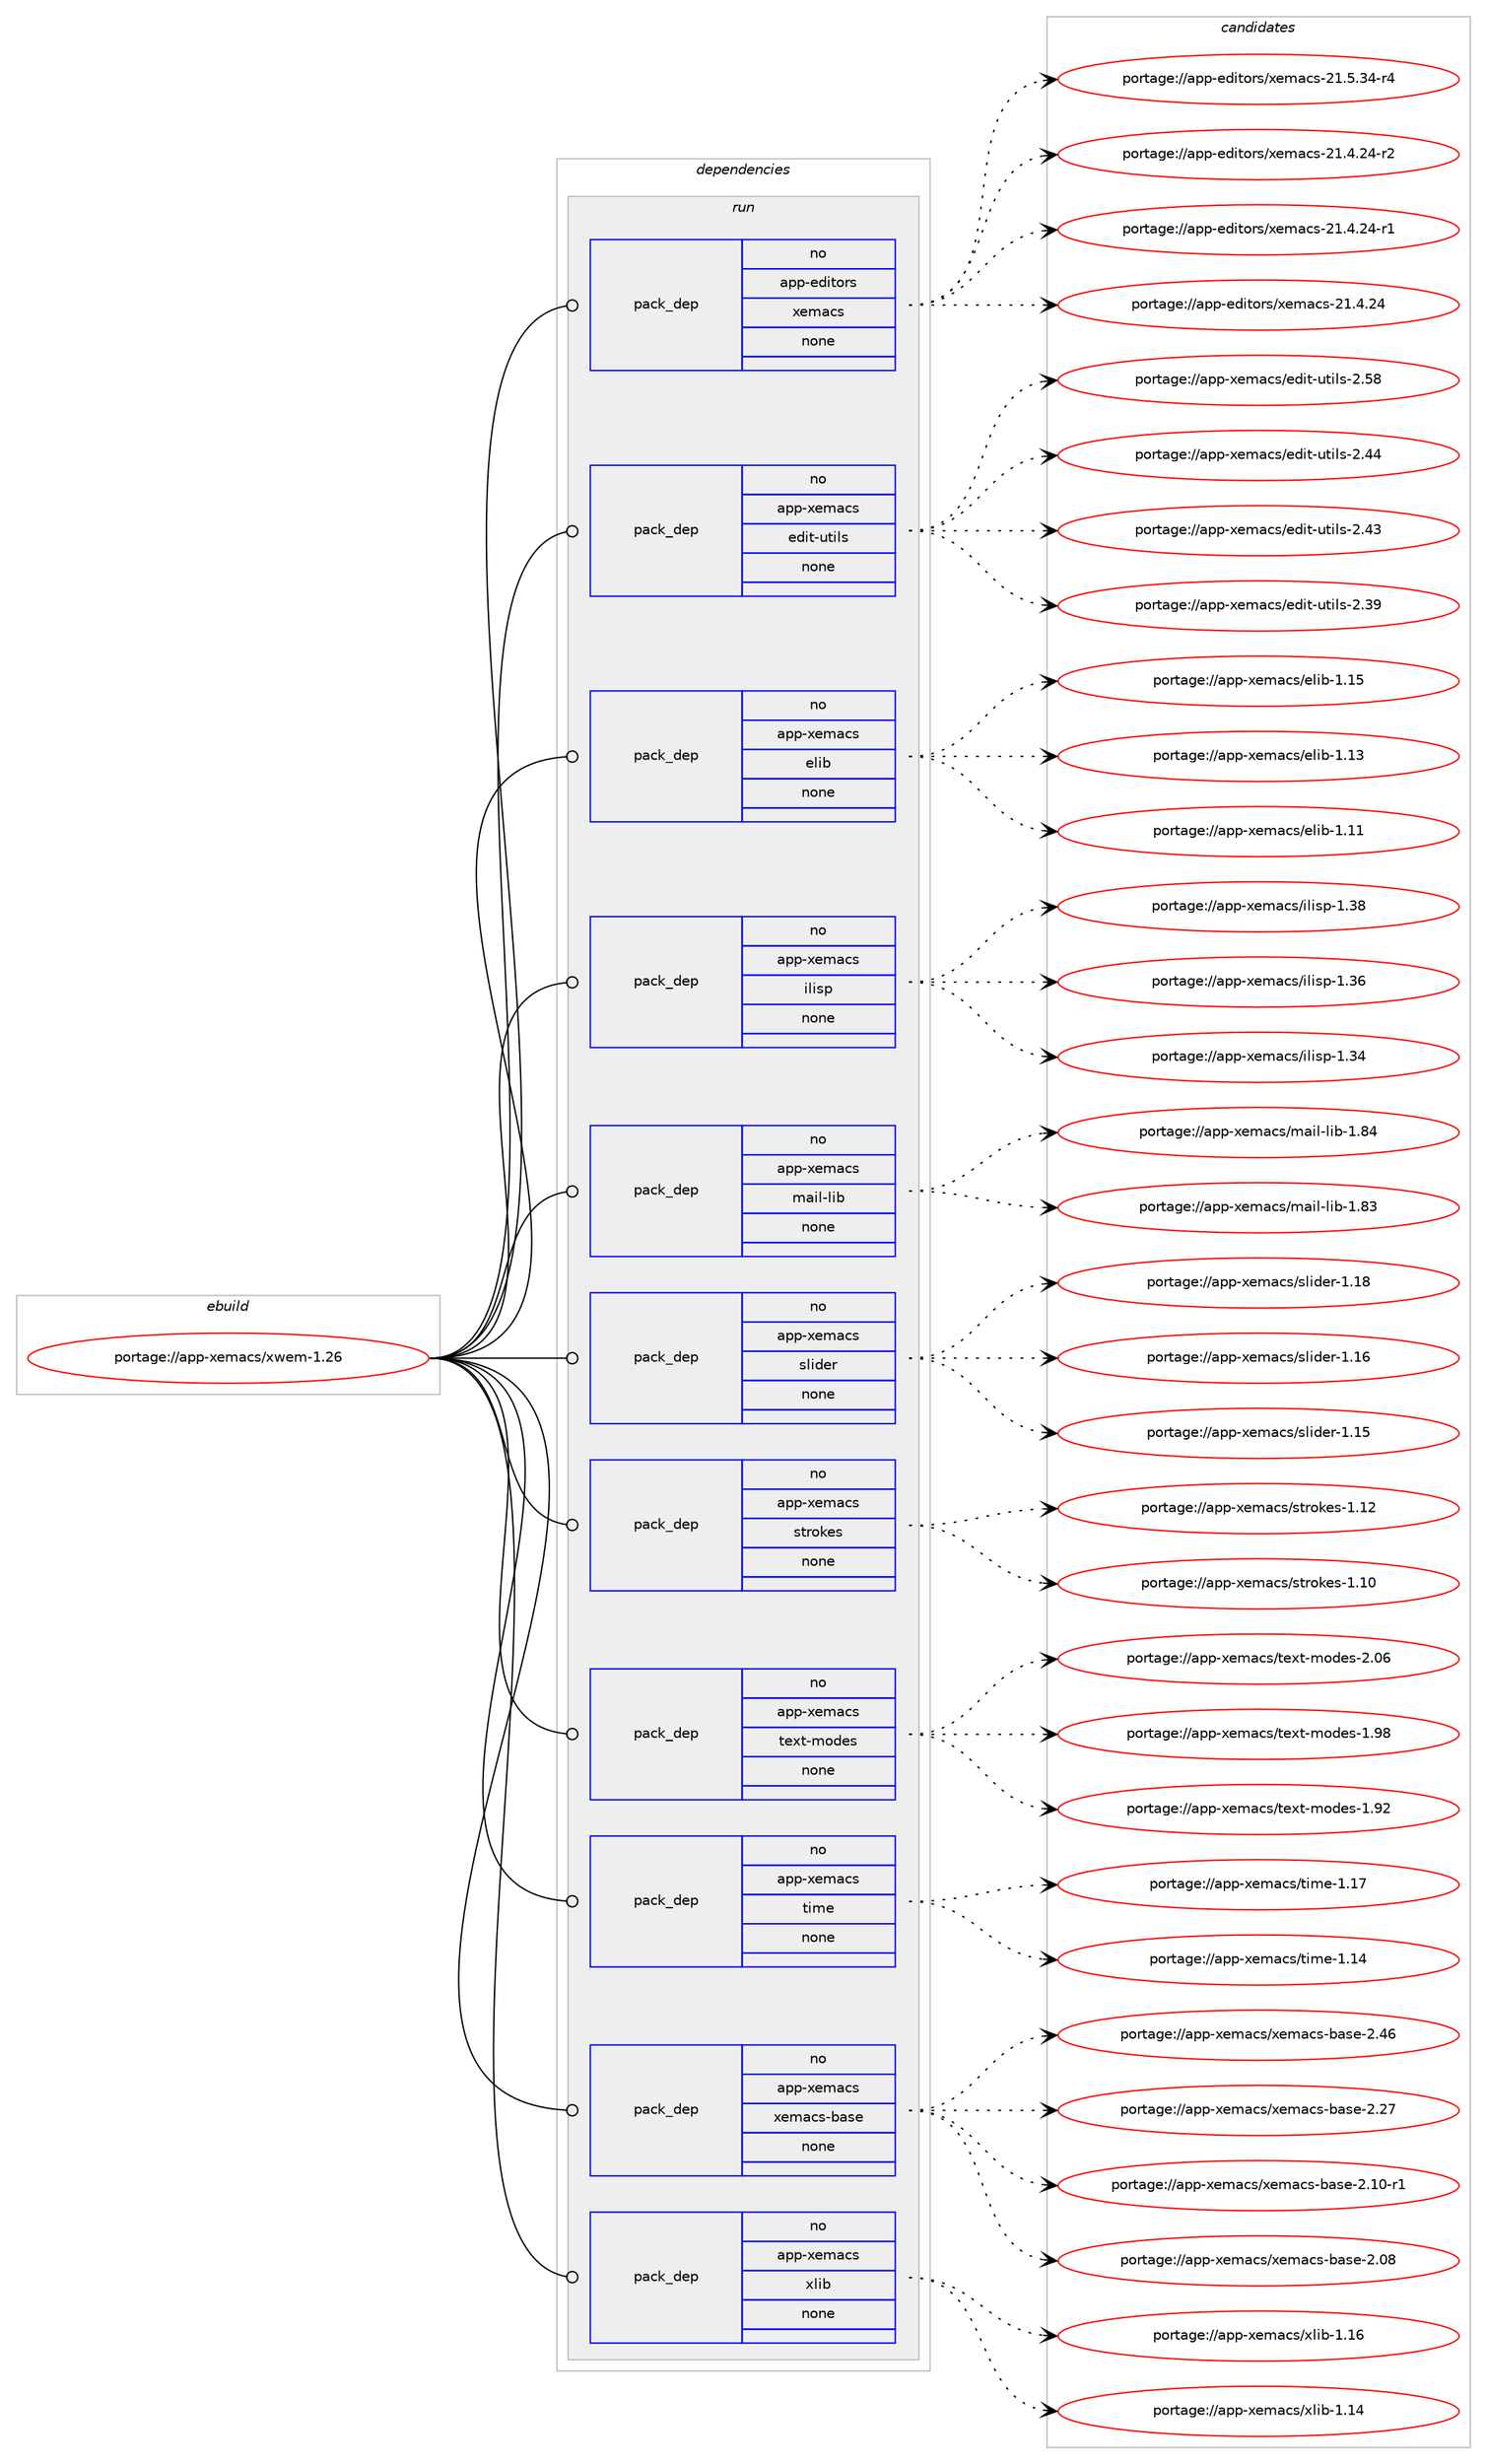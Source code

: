 digraph prolog {

# *************
# Graph options
# *************

newrank=true;
concentrate=true;
compound=true;
graph [rankdir=LR,fontname=Helvetica,fontsize=10,ranksep=1.5];#, ranksep=2.5, nodesep=0.2];
edge  [arrowhead=vee];
node  [fontname=Helvetica,fontsize=10];

# **********
# The ebuild
# **********

subgraph cluster_leftcol {
color=gray;
label=<<i>ebuild</i>>;
id [label="portage://app-xemacs/xwem-1.26", color=red, width=4, href="../app-xemacs/xwem-1.26.svg"];
}

# ****************
# The dependencies
# ****************

subgraph cluster_midcol {
color=gray;
label=<<i>dependencies</i>>;
subgraph cluster_compile {
fillcolor="#eeeeee";
style=filled;
label=<<i>compile</i>>;
}
subgraph cluster_compileandrun {
fillcolor="#eeeeee";
style=filled;
label=<<i>compile and run</i>>;
}
subgraph cluster_run {
fillcolor="#eeeeee";
style=filled;
label=<<i>run</i>>;
subgraph pack440614 {
dependency587101 [label=<<TABLE BORDER="0" CELLBORDER="1" CELLSPACING="0" CELLPADDING="4" WIDTH="220"><TR><TD ROWSPAN="6" CELLPADDING="30">pack_dep</TD></TR><TR><TD WIDTH="110">no</TD></TR><TR><TD>app-editors</TD></TR><TR><TD>xemacs</TD></TR><TR><TD>none</TD></TR><TR><TD></TD></TR></TABLE>>, shape=none, color=blue];
}
id:e -> dependency587101:w [weight=20,style="solid",arrowhead="odot"];
subgraph pack440615 {
dependency587102 [label=<<TABLE BORDER="0" CELLBORDER="1" CELLSPACING="0" CELLPADDING="4" WIDTH="220"><TR><TD ROWSPAN="6" CELLPADDING="30">pack_dep</TD></TR><TR><TD WIDTH="110">no</TD></TR><TR><TD>app-xemacs</TD></TR><TR><TD>edit-utils</TD></TR><TR><TD>none</TD></TR><TR><TD></TD></TR></TABLE>>, shape=none, color=blue];
}
id:e -> dependency587102:w [weight=20,style="solid",arrowhead="odot"];
subgraph pack440616 {
dependency587103 [label=<<TABLE BORDER="0" CELLBORDER="1" CELLSPACING="0" CELLPADDING="4" WIDTH="220"><TR><TD ROWSPAN="6" CELLPADDING="30">pack_dep</TD></TR><TR><TD WIDTH="110">no</TD></TR><TR><TD>app-xemacs</TD></TR><TR><TD>elib</TD></TR><TR><TD>none</TD></TR><TR><TD></TD></TR></TABLE>>, shape=none, color=blue];
}
id:e -> dependency587103:w [weight=20,style="solid",arrowhead="odot"];
subgraph pack440617 {
dependency587104 [label=<<TABLE BORDER="0" CELLBORDER="1" CELLSPACING="0" CELLPADDING="4" WIDTH="220"><TR><TD ROWSPAN="6" CELLPADDING="30">pack_dep</TD></TR><TR><TD WIDTH="110">no</TD></TR><TR><TD>app-xemacs</TD></TR><TR><TD>ilisp</TD></TR><TR><TD>none</TD></TR><TR><TD></TD></TR></TABLE>>, shape=none, color=blue];
}
id:e -> dependency587104:w [weight=20,style="solid",arrowhead="odot"];
subgraph pack440618 {
dependency587105 [label=<<TABLE BORDER="0" CELLBORDER="1" CELLSPACING="0" CELLPADDING="4" WIDTH="220"><TR><TD ROWSPAN="6" CELLPADDING="30">pack_dep</TD></TR><TR><TD WIDTH="110">no</TD></TR><TR><TD>app-xemacs</TD></TR><TR><TD>mail-lib</TD></TR><TR><TD>none</TD></TR><TR><TD></TD></TR></TABLE>>, shape=none, color=blue];
}
id:e -> dependency587105:w [weight=20,style="solid",arrowhead="odot"];
subgraph pack440619 {
dependency587106 [label=<<TABLE BORDER="0" CELLBORDER="1" CELLSPACING="0" CELLPADDING="4" WIDTH="220"><TR><TD ROWSPAN="6" CELLPADDING="30">pack_dep</TD></TR><TR><TD WIDTH="110">no</TD></TR><TR><TD>app-xemacs</TD></TR><TR><TD>slider</TD></TR><TR><TD>none</TD></TR><TR><TD></TD></TR></TABLE>>, shape=none, color=blue];
}
id:e -> dependency587106:w [weight=20,style="solid",arrowhead="odot"];
subgraph pack440620 {
dependency587107 [label=<<TABLE BORDER="0" CELLBORDER="1" CELLSPACING="0" CELLPADDING="4" WIDTH="220"><TR><TD ROWSPAN="6" CELLPADDING="30">pack_dep</TD></TR><TR><TD WIDTH="110">no</TD></TR><TR><TD>app-xemacs</TD></TR><TR><TD>strokes</TD></TR><TR><TD>none</TD></TR><TR><TD></TD></TR></TABLE>>, shape=none, color=blue];
}
id:e -> dependency587107:w [weight=20,style="solid",arrowhead="odot"];
subgraph pack440621 {
dependency587108 [label=<<TABLE BORDER="0" CELLBORDER="1" CELLSPACING="0" CELLPADDING="4" WIDTH="220"><TR><TD ROWSPAN="6" CELLPADDING="30">pack_dep</TD></TR><TR><TD WIDTH="110">no</TD></TR><TR><TD>app-xemacs</TD></TR><TR><TD>text-modes</TD></TR><TR><TD>none</TD></TR><TR><TD></TD></TR></TABLE>>, shape=none, color=blue];
}
id:e -> dependency587108:w [weight=20,style="solid",arrowhead="odot"];
subgraph pack440622 {
dependency587109 [label=<<TABLE BORDER="0" CELLBORDER="1" CELLSPACING="0" CELLPADDING="4" WIDTH="220"><TR><TD ROWSPAN="6" CELLPADDING="30">pack_dep</TD></TR><TR><TD WIDTH="110">no</TD></TR><TR><TD>app-xemacs</TD></TR><TR><TD>time</TD></TR><TR><TD>none</TD></TR><TR><TD></TD></TR></TABLE>>, shape=none, color=blue];
}
id:e -> dependency587109:w [weight=20,style="solid",arrowhead="odot"];
subgraph pack440623 {
dependency587110 [label=<<TABLE BORDER="0" CELLBORDER="1" CELLSPACING="0" CELLPADDING="4" WIDTH="220"><TR><TD ROWSPAN="6" CELLPADDING="30">pack_dep</TD></TR><TR><TD WIDTH="110">no</TD></TR><TR><TD>app-xemacs</TD></TR><TR><TD>xemacs-base</TD></TR><TR><TD>none</TD></TR><TR><TD></TD></TR></TABLE>>, shape=none, color=blue];
}
id:e -> dependency587110:w [weight=20,style="solid",arrowhead="odot"];
subgraph pack440624 {
dependency587111 [label=<<TABLE BORDER="0" CELLBORDER="1" CELLSPACING="0" CELLPADDING="4" WIDTH="220"><TR><TD ROWSPAN="6" CELLPADDING="30">pack_dep</TD></TR><TR><TD WIDTH="110">no</TD></TR><TR><TD>app-xemacs</TD></TR><TR><TD>xlib</TD></TR><TR><TD>none</TD></TR><TR><TD></TD></TR></TABLE>>, shape=none, color=blue];
}
id:e -> dependency587111:w [weight=20,style="solid",arrowhead="odot"];
}
}

# **************
# The candidates
# **************

subgraph cluster_choices {
rank=same;
color=gray;
label=<<i>candidates</i>>;

subgraph choice440614 {
color=black;
nodesep=1;
choice971121124510110010511611111411547120101109979911545504946534651524511452 [label="portage://app-editors/xemacs-21.5.34-r4", color=red, width=4,href="../app-editors/xemacs-21.5.34-r4.svg"];
choice971121124510110010511611111411547120101109979911545504946524650524511450 [label="portage://app-editors/xemacs-21.4.24-r2", color=red, width=4,href="../app-editors/xemacs-21.4.24-r2.svg"];
choice971121124510110010511611111411547120101109979911545504946524650524511449 [label="portage://app-editors/xemacs-21.4.24-r1", color=red, width=4,href="../app-editors/xemacs-21.4.24-r1.svg"];
choice97112112451011001051161111141154712010110997991154550494652465052 [label="portage://app-editors/xemacs-21.4.24", color=red, width=4,href="../app-editors/xemacs-21.4.24.svg"];
dependency587101:e -> choice971121124510110010511611111411547120101109979911545504946534651524511452:w [style=dotted,weight="100"];
dependency587101:e -> choice971121124510110010511611111411547120101109979911545504946524650524511450:w [style=dotted,weight="100"];
dependency587101:e -> choice971121124510110010511611111411547120101109979911545504946524650524511449:w [style=dotted,weight="100"];
dependency587101:e -> choice97112112451011001051161111141154712010110997991154550494652465052:w [style=dotted,weight="100"];
}
subgraph choice440615 {
color=black;
nodesep=1;
choice9711211245120101109979911547101100105116451171161051081154550465356 [label="portage://app-xemacs/edit-utils-2.58", color=red, width=4,href="../app-xemacs/edit-utils-2.58.svg"];
choice9711211245120101109979911547101100105116451171161051081154550465252 [label="portage://app-xemacs/edit-utils-2.44", color=red, width=4,href="../app-xemacs/edit-utils-2.44.svg"];
choice9711211245120101109979911547101100105116451171161051081154550465251 [label="portage://app-xemacs/edit-utils-2.43", color=red, width=4,href="../app-xemacs/edit-utils-2.43.svg"];
choice9711211245120101109979911547101100105116451171161051081154550465157 [label="portage://app-xemacs/edit-utils-2.39", color=red, width=4,href="../app-xemacs/edit-utils-2.39.svg"];
dependency587102:e -> choice9711211245120101109979911547101100105116451171161051081154550465356:w [style=dotted,weight="100"];
dependency587102:e -> choice9711211245120101109979911547101100105116451171161051081154550465252:w [style=dotted,weight="100"];
dependency587102:e -> choice9711211245120101109979911547101100105116451171161051081154550465251:w [style=dotted,weight="100"];
dependency587102:e -> choice9711211245120101109979911547101100105116451171161051081154550465157:w [style=dotted,weight="100"];
}
subgraph choice440616 {
color=black;
nodesep=1;
choice9711211245120101109979911547101108105984549464953 [label="portage://app-xemacs/elib-1.15", color=red, width=4,href="../app-xemacs/elib-1.15.svg"];
choice9711211245120101109979911547101108105984549464951 [label="portage://app-xemacs/elib-1.13", color=red, width=4,href="../app-xemacs/elib-1.13.svg"];
choice9711211245120101109979911547101108105984549464949 [label="portage://app-xemacs/elib-1.11", color=red, width=4,href="../app-xemacs/elib-1.11.svg"];
dependency587103:e -> choice9711211245120101109979911547101108105984549464953:w [style=dotted,weight="100"];
dependency587103:e -> choice9711211245120101109979911547101108105984549464951:w [style=dotted,weight="100"];
dependency587103:e -> choice9711211245120101109979911547101108105984549464949:w [style=dotted,weight="100"];
}
subgraph choice440617 {
color=black;
nodesep=1;
choice97112112451201011099799115471051081051151124549465156 [label="portage://app-xemacs/ilisp-1.38", color=red, width=4,href="../app-xemacs/ilisp-1.38.svg"];
choice97112112451201011099799115471051081051151124549465154 [label="portage://app-xemacs/ilisp-1.36", color=red, width=4,href="../app-xemacs/ilisp-1.36.svg"];
choice97112112451201011099799115471051081051151124549465152 [label="portage://app-xemacs/ilisp-1.34", color=red, width=4,href="../app-xemacs/ilisp-1.34.svg"];
dependency587104:e -> choice97112112451201011099799115471051081051151124549465156:w [style=dotted,weight="100"];
dependency587104:e -> choice97112112451201011099799115471051081051151124549465154:w [style=dotted,weight="100"];
dependency587104:e -> choice97112112451201011099799115471051081051151124549465152:w [style=dotted,weight="100"];
}
subgraph choice440618 {
color=black;
nodesep=1;
choice97112112451201011099799115471099710510845108105984549465652 [label="portage://app-xemacs/mail-lib-1.84", color=red, width=4,href="../app-xemacs/mail-lib-1.84.svg"];
choice97112112451201011099799115471099710510845108105984549465651 [label="portage://app-xemacs/mail-lib-1.83", color=red, width=4,href="../app-xemacs/mail-lib-1.83.svg"];
dependency587105:e -> choice97112112451201011099799115471099710510845108105984549465652:w [style=dotted,weight="100"];
dependency587105:e -> choice97112112451201011099799115471099710510845108105984549465651:w [style=dotted,weight="100"];
}
subgraph choice440619 {
color=black;
nodesep=1;
choice97112112451201011099799115471151081051001011144549464956 [label="portage://app-xemacs/slider-1.18", color=red, width=4,href="../app-xemacs/slider-1.18.svg"];
choice97112112451201011099799115471151081051001011144549464954 [label="portage://app-xemacs/slider-1.16", color=red, width=4,href="../app-xemacs/slider-1.16.svg"];
choice97112112451201011099799115471151081051001011144549464953 [label="portage://app-xemacs/slider-1.15", color=red, width=4,href="../app-xemacs/slider-1.15.svg"];
dependency587106:e -> choice97112112451201011099799115471151081051001011144549464956:w [style=dotted,weight="100"];
dependency587106:e -> choice97112112451201011099799115471151081051001011144549464954:w [style=dotted,weight="100"];
dependency587106:e -> choice97112112451201011099799115471151081051001011144549464953:w [style=dotted,weight="100"];
}
subgraph choice440620 {
color=black;
nodesep=1;
choice97112112451201011099799115471151161141111071011154549464950 [label="portage://app-xemacs/strokes-1.12", color=red, width=4,href="../app-xemacs/strokes-1.12.svg"];
choice97112112451201011099799115471151161141111071011154549464948 [label="portage://app-xemacs/strokes-1.10", color=red, width=4,href="../app-xemacs/strokes-1.10.svg"];
dependency587107:e -> choice97112112451201011099799115471151161141111071011154549464950:w [style=dotted,weight="100"];
dependency587107:e -> choice97112112451201011099799115471151161141111071011154549464948:w [style=dotted,weight="100"];
}
subgraph choice440621 {
color=black;
nodesep=1;
choice9711211245120101109979911547116101120116451091111001011154550464854 [label="portage://app-xemacs/text-modes-2.06", color=red, width=4,href="../app-xemacs/text-modes-2.06.svg"];
choice9711211245120101109979911547116101120116451091111001011154549465756 [label="portage://app-xemacs/text-modes-1.98", color=red, width=4,href="../app-xemacs/text-modes-1.98.svg"];
choice9711211245120101109979911547116101120116451091111001011154549465750 [label="portage://app-xemacs/text-modes-1.92", color=red, width=4,href="../app-xemacs/text-modes-1.92.svg"];
dependency587108:e -> choice9711211245120101109979911547116101120116451091111001011154550464854:w [style=dotted,weight="100"];
dependency587108:e -> choice9711211245120101109979911547116101120116451091111001011154549465756:w [style=dotted,weight="100"];
dependency587108:e -> choice9711211245120101109979911547116101120116451091111001011154549465750:w [style=dotted,weight="100"];
}
subgraph choice440622 {
color=black;
nodesep=1;
choice97112112451201011099799115471161051091014549464955 [label="portage://app-xemacs/time-1.17", color=red, width=4,href="../app-xemacs/time-1.17.svg"];
choice97112112451201011099799115471161051091014549464952 [label="portage://app-xemacs/time-1.14", color=red, width=4,href="../app-xemacs/time-1.14.svg"];
dependency587109:e -> choice97112112451201011099799115471161051091014549464955:w [style=dotted,weight="100"];
dependency587109:e -> choice97112112451201011099799115471161051091014549464952:w [style=dotted,weight="100"];
}
subgraph choice440623 {
color=black;
nodesep=1;
choice971121124512010110997991154712010110997991154598971151014550465254 [label="portage://app-xemacs/xemacs-base-2.46", color=red, width=4,href="../app-xemacs/xemacs-base-2.46.svg"];
choice971121124512010110997991154712010110997991154598971151014550465055 [label="portage://app-xemacs/xemacs-base-2.27", color=red, width=4,href="../app-xemacs/xemacs-base-2.27.svg"];
choice9711211245120101109979911547120101109979911545989711510145504649484511449 [label="portage://app-xemacs/xemacs-base-2.10-r1", color=red, width=4,href="../app-xemacs/xemacs-base-2.10-r1.svg"];
choice971121124512010110997991154712010110997991154598971151014550464856 [label="portage://app-xemacs/xemacs-base-2.08", color=red, width=4,href="../app-xemacs/xemacs-base-2.08.svg"];
dependency587110:e -> choice971121124512010110997991154712010110997991154598971151014550465254:w [style=dotted,weight="100"];
dependency587110:e -> choice971121124512010110997991154712010110997991154598971151014550465055:w [style=dotted,weight="100"];
dependency587110:e -> choice9711211245120101109979911547120101109979911545989711510145504649484511449:w [style=dotted,weight="100"];
dependency587110:e -> choice971121124512010110997991154712010110997991154598971151014550464856:w [style=dotted,weight="100"];
}
subgraph choice440624 {
color=black;
nodesep=1;
choice9711211245120101109979911547120108105984549464954 [label="portage://app-xemacs/xlib-1.16", color=red, width=4,href="../app-xemacs/xlib-1.16.svg"];
choice9711211245120101109979911547120108105984549464952 [label="portage://app-xemacs/xlib-1.14", color=red, width=4,href="../app-xemacs/xlib-1.14.svg"];
dependency587111:e -> choice9711211245120101109979911547120108105984549464954:w [style=dotted,weight="100"];
dependency587111:e -> choice9711211245120101109979911547120108105984549464952:w [style=dotted,weight="100"];
}
}

}
